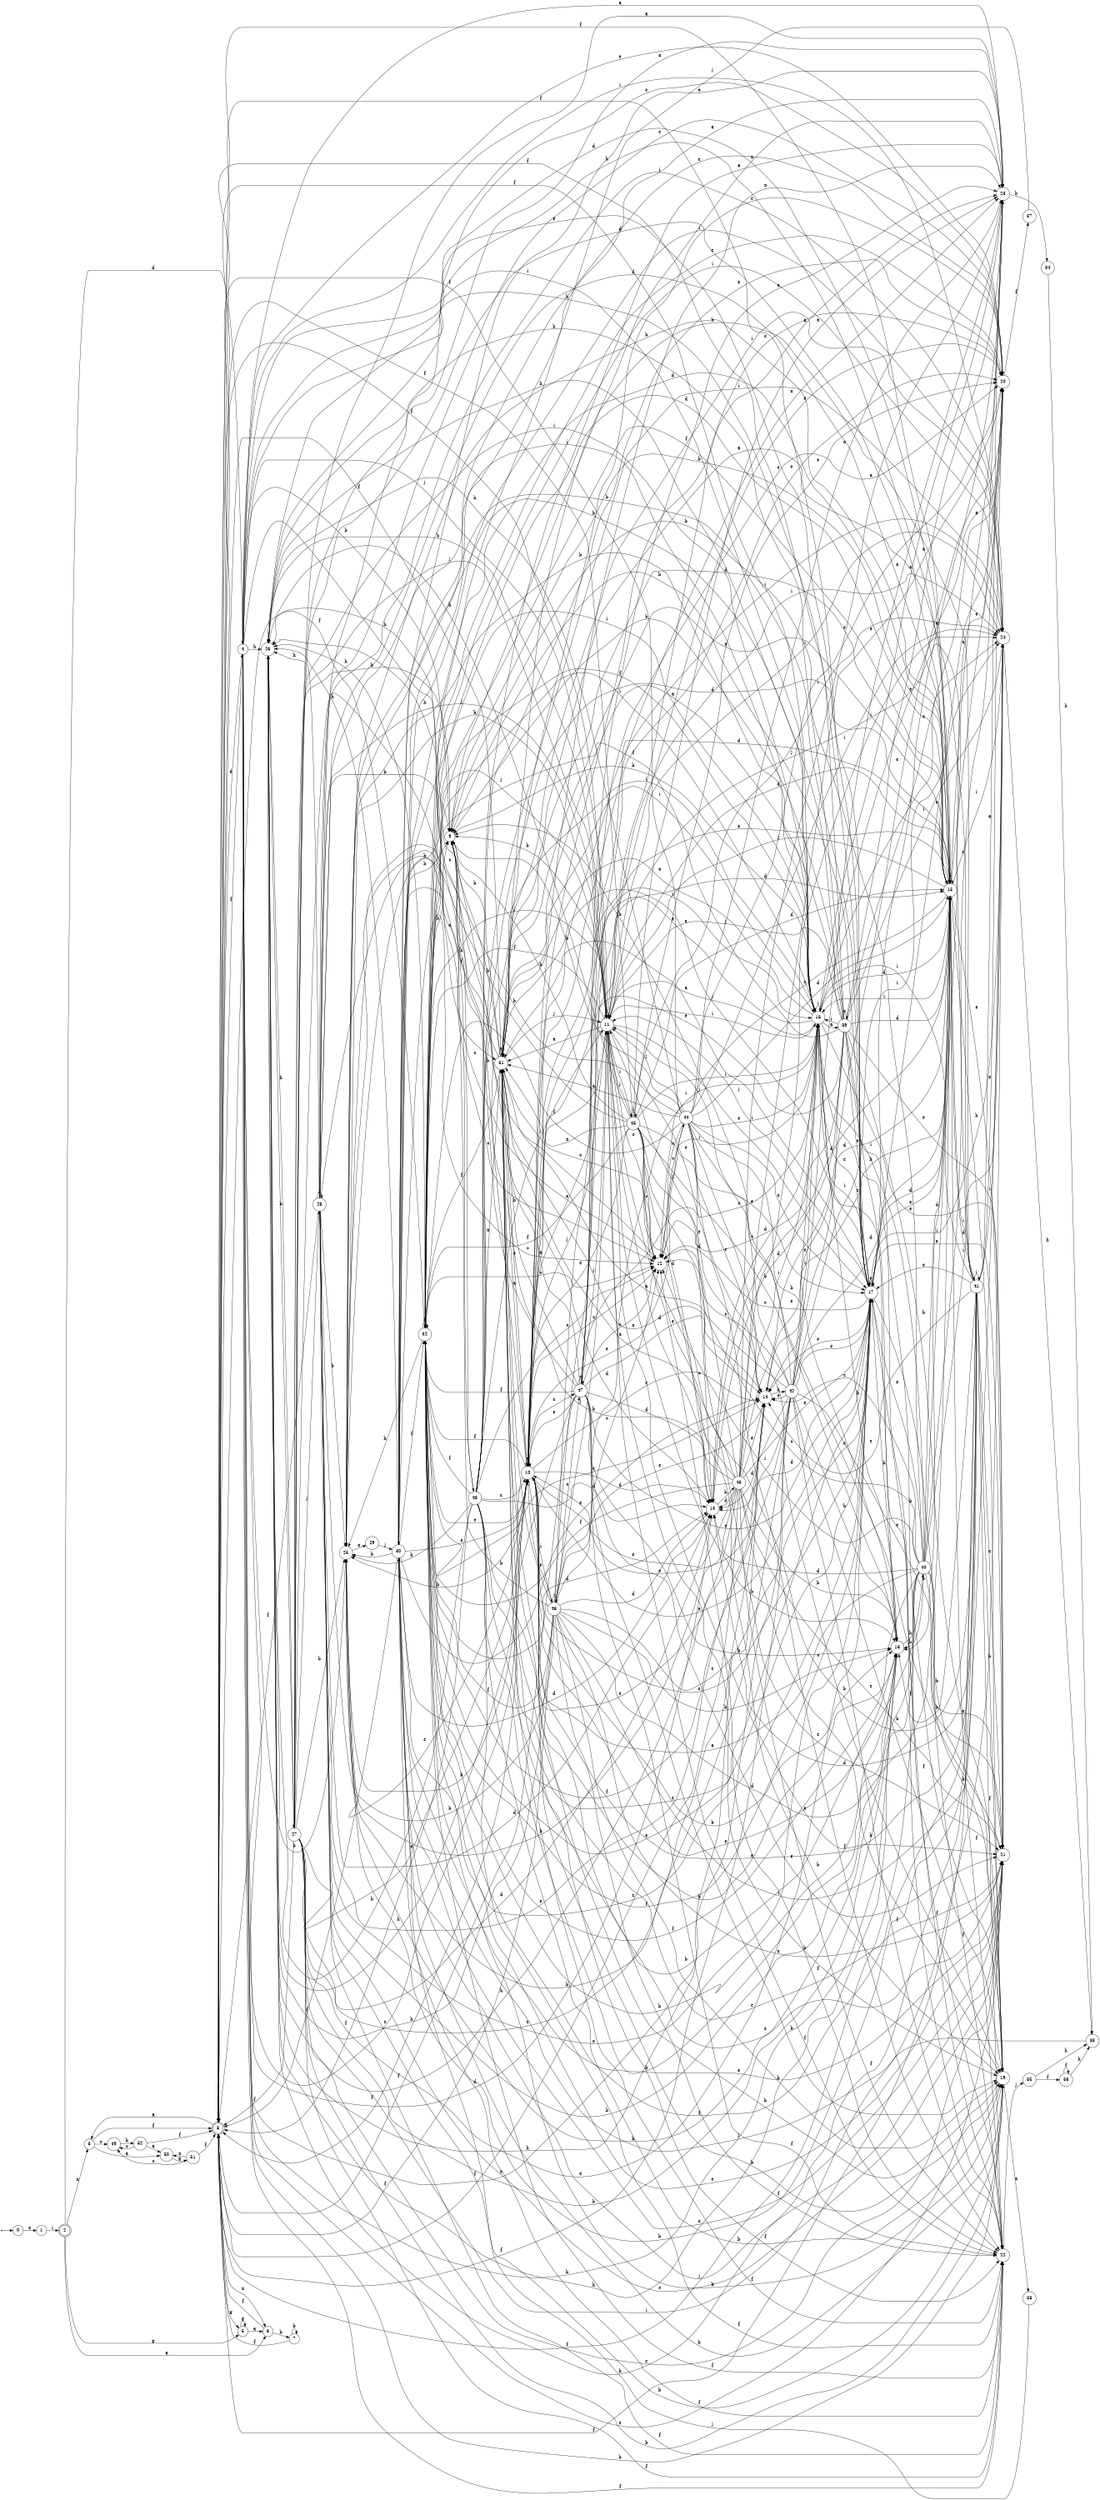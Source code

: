digraph finite_state_machine {
rankdir=LR;
size="20,20";
node [shape = point]; "dummy0"
node [shape = circle]; "0";
"dummy0" -> "0";
node [shape = circle]; "1";
node [shape = doublecircle]; "2";node [shape = circle]; "3";
node [shape = circle]; "4";
node [shape = circle]; "5";
node [shape = circle]; "6";
node [shape = circle]; "7";
node [shape = doublecircle]; "8";node [shape = circle]; "9";
node [shape = circle]; "10";
node [shape = circle]; "11";
node [shape = circle]; "12";
node [shape = circle]; "13";
node [shape = circle]; "14";
node [shape = circle]; "15";
node [shape = circle]; "16";
node [shape = circle]; "17";
node [shape = circle]; "18";
node [shape = circle]; "19";
node [shape = circle]; "20";
node [shape = circle]; "21";
node [shape = circle]; "22";
node [shape = circle]; "23";
node [shape = circle]; "24";
node [shape = circle]; "25";
node [shape = circle]; "26";
node [shape = circle]; "27";
node [shape = circle]; "28";
node [shape = circle]; "29";
node [shape = circle]; "30";
node [shape = circle]; "31";
node [shape = circle]; "32";
node [shape = circle]; "33";
node [shape = circle]; "34";
node [shape = circle]; "35";
node [shape = circle]; "36";
node [shape = circle]; "37";
node [shape = circle]; "38";
node [shape = circle]; "39";
node [shape = circle]; "40";
node [shape = circle]; "41";
node [shape = circle]; "42";
node [shape = circle]; "43";
node [shape = circle]; "44";
node [shape = circle]; "45";
node [shape = circle]; "46";
node [shape = circle]; "47";
node [shape = circle]; "48";
node [shape = circle]; "49";
node [shape = circle]; "50";
node [shape = circle]; "51";
node [shape = circle]; "52";
"0" -> "1" [label = "e"];
 "1" -> "2" [label = "i"];
 "2" -> "3" [label = "a"];
 "2" -> "6" [label = "a"];
 "2" -> "4" [label = "d"];
 "2" -> "5" [label = "g"];
 "6" -> "7" [label = "b"];
 "6" -> "8" [label = "f"];
 "8" -> "3" [label = "a"];
 "8" -> "6" [label = "a"];
 "8" -> "4" [label = "d"];
 "8" -> "5" [label = "g"];
 "7" -> "7" [label = "b"];
 "7" -> "8" [label = "f"];
 "5" -> "5" [label = "g"];
 "5" -> "6" [label = "a"];
 "4" -> "16" [label = "b"];
 "4" -> "9" [label = "b"];
 "4" -> "19" [label = "b"];
 "4" -> "25" [label = "b"];
 "4" -> "17" [label = "e"];
 "4" -> "20" [label = "e"];
 "4" -> "21" [label = "e"];
 "4" -> "10" [label = "e"];
 "4" -> "14" [label = "e"];
 "4" -> "11" [label = "j"];
 "4" -> "12" [label = "c"];
 "4" -> "13" [label = "d"];
 "4" -> "15" [label = "d"];
 "4" -> "24" [label = "i"];
 "4" -> "18" [label = "i"];
 "4" -> "8" [label = "f"];
 "4" -> "22" [label = "f"];
 "4" -> "23" [label = "a"];
 "4" -> "26" [label = "h"];
 "26" -> "27" [label = "b"];
 "27" -> "26" [label = "h"];
 "27" -> "11" [label = "j"];
 "27" -> "28" [label = "j"];
 "27" -> "16" [label = "b"];
 "27" -> "9" [label = "b"];
 "27" -> "19" [label = "b"];
 "27" -> "25" [label = "b"];
 "27" -> "17" [label = "e"];
 "27" -> "20" [label = "e"];
 "27" -> "21" [label = "e"];
 "27" -> "10" [label = "e"];
 "27" -> "14" [label = "e"];
 "27" -> "12" [label = "c"];
 "27" -> "13" [label = "d"];
 "27" -> "15" [label = "d"];
 "27" -> "24" [label = "i"];
 "27" -> "18" [label = "i"];
 "27" -> "8" [label = "f"];
 "27" -> "22" [label = "f"];
 "27" -> "23" [label = "a"];
 "28" -> "11" [label = "j"];
 "28" -> "28" [label = "j"];
 "28" -> "26" [label = "h"];
 "28" -> "16" [label = "b"];
 "28" -> "9" [label = "b"];
 "28" -> "19" [label = "b"];
 "28" -> "25" [label = "b"];
 "28" -> "17" [label = "e"];
 "28" -> "20" [label = "e"];
 "28" -> "21" [label = "e"];
 "28" -> "10" [label = "e"];
 "28" -> "14" [label = "e"];
 "28" -> "12" [label = "c"];
 "28" -> "13" [label = "d"];
 "28" -> "15" [label = "d"];
 "28" -> "24" [label = "i"];
 "28" -> "18" [label = "i"];
 "28" -> "8" [label = "f"];
 "28" -> "22" [label = "f"];
 "28" -> "23" [label = "a"];
 "25" -> "29" [label = "a"];
 "29" -> "30" [label = "j"];
 "30" -> "16" [label = "b"];
 "30" -> "25" [label = "b"];
 "30" -> "19" [label = "b"];
 "30" -> "9" [label = "b"];
 "30" -> "17" [label = "e"];
 "30" -> "20" [label = "e"];
 "30" -> "21" [label = "e"];
 "30" -> "10" [label = "e"];
 "30" -> "14" [label = "e"];
 "30" -> "32" [label = "f"];
 "30" -> "8" [label = "f"];
 "30" -> "22" [label = "f"];
 "30" -> "31" [label = "a"];
 "30" -> "23" [label = "a"];
 "30" -> "24" [label = "i"];
 "30" -> "18" [label = "i"];
 "30" -> "11" [label = "j"];
 "30" -> "12" [label = "c"];
 "30" -> "13" [label = "d"];
 "30" -> "15" [label = "d"];
 "30" -> "26" [label = "h"];
 "32" -> "32" [label = "f"];
 "32" -> "8" [label = "f"];
 "32" -> "22" [label = "f"];
 "32" -> "16" [label = "b"];
 "32" -> "9" [label = "b"];
 "32" -> "19" [label = "b"];
 "32" -> "25" [label = "b"];
 "32" -> "17" [label = "e"];
 "32" -> "20" [label = "e"];
 "32" -> "21" [label = "e"];
 "32" -> "10" [label = "e"];
 "32" -> "14" [label = "e"];
 "32" -> "11" [label = "j"];
 "32" -> "12" [label = "c"];
 "32" -> "13" [label = "d"];
 "32" -> "15" [label = "d"];
 "32" -> "24" [label = "i"];
 "32" -> "18" [label = "i"];
 "32" -> "23" [label = "a"];
 "32" -> "26" [label = "h"];
 "31" -> "23" [label = "a"];
 "31" -> "31" [label = "a"];
 "31" -> "16" [label = "b"];
 "31" -> "9" [label = "b"];
 "31" -> "19" [label = "b"];
 "31" -> "25" [label = "b"];
 "31" -> "17" [label = "e"];
 "31" -> "20" [label = "e"];
 "31" -> "21" [label = "e"];
 "31" -> "10" [label = "e"];
 "31" -> "14" [label = "e"];
 "31" -> "11" [label = "j"];
 "31" -> "12" [label = "c"];
 "31" -> "13" [label = "d"];
 "31" -> "15" [label = "d"];
 "31" -> "24" [label = "i"];
 "31" -> "18" [label = "i"];
 "31" -> "32" [label = "f"];
 "31" -> "8" [label = "f"];
 "31" -> "22" [label = "f"];
 "31" -> "26" [label = "h"];
 "24" -> "33" [label = "h"];
 "33" -> "30" [label = "j"];
 "23" -> "34" [label = "h"];
 "34" -> "33" [label = "h"];
 "22" -> "35" [label = "j"];
 "35" -> "36" [label = "f"];
 "35" -> "33" [label = "h"];
 "36" -> "36" [label = "f"];
 "36" -> "33" [label = "h"];
 "21" -> "30" [label = "j"];
 "20" -> "37" [label = "f"];
 "37" -> "30" [label = "j"];
 "19" -> "38" [label = "a"];
 "38" -> "30" [label = "j"];
 "18" -> "24" [label = "i"];
 "18" -> "18" [label = "i"];
 "18" -> "23" [label = "a"];
 "18" -> "31" [label = "a"];
 "18" -> "39" [label = "a"];
 "18" -> "16" [label = "b"];
 "18" -> "9" [label = "b"];
 "18" -> "19" [label = "b"];
 "18" -> "25" [label = "b"];
 "18" -> "17" [label = "e"];
 "18" -> "20" [label = "e"];
 "18" -> "21" [label = "e"];
 "18" -> "10" [label = "e"];
 "18" -> "14" [label = "e"];
 "18" -> "11" [label = "j"];
 "18" -> "12" [label = "c"];
 "18" -> "13" [label = "d"];
 "18" -> "15" [label = "d"];
 "18" -> "32" [label = "f"];
 "18" -> "8" [label = "f"];
 "18" -> "22" [label = "f"];
 "18" -> "26" [label = "h"];
 "39" -> "23" [label = "a"];
 "39" -> "31" [label = "a"];
 "39" -> "39" [label = "a"];
 "39" -> "24" [label = "i"];
 "39" -> "18" [label = "i"];
 "39" -> "16" [label = "b"];
 "39" -> "9" [label = "b"];
 "39" -> "19" [label = "b"];
 "39" -> "25" [label = "b"];
 "39" -> "17" [label = "e"];
 "39" -> "20" [label = "e"];
 "39" -> "21" [label = "e"];
 "39" -> "10" [label = "e"];
 "39" -> "14" [label = "e"];
 "39" -> "11" [label = "j"];
 "39" -> "12" [label = "c"];
 "39" -> "13" [label = "d"];
 "39" -> "15" [label = "d"];
 "39" -> "32" [label = "f"];
 "39" -> "8" [label = "f"];
 "39" -> "22" [label = "f"];
 "39" -> "26" [label = "h"];
 "17" -> "17" [label = "e"];
 "17" -> "20" [label = "e"];
 "17" -> "21" [label = "e"];
 "17" -> "10" [label = "e"];
 "17" -> "14" [label = "e"];
 "17" -> "16" [label = "b"];
 "17" -> "9" [label = "b"];
 "17" -> "19" [label = "b"];
 "17" -> "25" [label = "b"];
 "17" -> "11" [label = "j"];
 "17" -> "12" [label = "c"];
 "17" -> "13" [label = "d"];
 "17" -> "15" [label = "d"];
 "17" -> "24" [label = "i"];
 "17" -> "18" [label = "i"];
 "17" -> "32" [label = "f"];
 "17" -> "8" [label = "f"];
 "17" -> "22" [label = "f"];
 "17" -> "31" [label = "a"];
 "17" -> "23" [label = "a"];
 "17" -> "26" [label = "h"];
 "16" -> "40" [label = "h"];
 "40" -> "16" [label = "b"];
 "40" -> "9" [label = "b"];
 "40" -> "19" [label = "b"];
 "40" -> "25" [label = "b"];
 "40" -> "17" [label = "e"];
 "40" -> "20" [label = "e"];
 "40" -> "21" [label = "e"];
 "40" -> "10" [label = "e"];
 "40" -> "14" [label = "e"];
 "40" -> "11" [label = "j"];
 "40" -> "12" [label = "c"];
 "40" -> "13" [label = "d"];
 "40" -> "15" [label = "d"];
 "40" -> "24" [label = "i"];
 "40" -> "18" [label = "i"];
 "40" -> "32" [label = "f"];
 "40" -> "8" [label = "f"];
 "40" -> "22" [label = "f"];
 "40" -> "31" [label = "a"];
 "40" -> "23" [label = "a"];
 "40" -> "26" [label = "h"];
 "15" -> "13" [label = "d"];
 "15" -> "15" [label = "d"];
 "15" -> "24" [label = "i"];
 "15" -> "41" [label = "i"];
 "15" -> "18" [label = "i"];
 "15" -> "16" [label = "b"];
 "15" -> "9" [label = "b"];
 "15" -> "19" [label = "b"];
 "15" -> "25" [label = "b"];
 "15" -> "17" [label = "e"];
 "15" -> "20" [label = "e"];
 "15" -> "21" [label = "e"];
 "15" -> "10" [label = "e"];
 "15" -> "14" [label = "e"];
 "15" -> "11" [label = "j"];
 "15" -> "12" [label = "c"];
 "15" -> "32" [label = "f"];
 "15" -> "8" [label = "f"];
 "15" -> "22" [label = "f"];
 "15" -> "31" [label = "a"];
 "15" -> "23" [label = "a"];
 "15" -> "26" [label = "h"];
 "41" -> "24" [label = "i"];
 "41" -> "41" [label = "i"];
 "41" -> "18" [label = "i"];
 "41" -> "13" [label = "d"];
 "41" -> "15" [label = "d"];
 "41" -> "16" [label = "b"];
 "41" -> "9" [label = "b"];
 "41" -> "19" [label = "b"];
 "41" -> "25" [label = "b"];
 "41" -> "17" [label = "e"];
 "41" -> "20" [label = "e"];
 "41" -> "21" [label = "e"];
 "41" -> "10" [label = "e"];
 "41" -> "14" [label = "e"];
 "41" -> "11" [label = "j"];
 "41" -> "12" [label = "c"];
 "41" -> "32" [label = "f"];
 "41" -> "8" [label = "f"];
 "41" -> "22" [label = "f"];
 "41" -> "31" [label = "a"];
 "41" -> "23" [label = "a"];
 "41" -> "26" [label = "h"];
 "14" -> "42" [label = "h"];
 "42" -> "17" [label = "e"];
 "42" -> "20" [label = "e"];
 "42" -> "21" [label = "e"];
 "42" -> "10" [label = "e"];
 "42" -> "14" [label = "e"];
 "42" -> "16" [label = "b"];
 "42" -> "9" [label = "b"];
 "42" -> "19" [label = "b"];
 "42" -> "25" [label = "b"];
 "42" -> "11" [label = "j"];
 "42" -> "12" [label = "c"];
 "42" -> "13" [label = "d"];
 "42" -> "15" [label = "d"];
 "42" -> "24" [label = "i"];
 "42" -> "18" [label = "i"];
 "42" -> "32" [label = "f"];
 "42" -> "8" [label = "f"];
 "42" -> "22" [label = "f"];
 "42" -> "31" [label = "a"];
 "42" -> "23" [label = "a"];
 "42" -> "26" [label = "h"];
 "13" -> "43" [label = "b"];
 "43" -> "13" [label = "d"];
 "43" -> "15" [label = "d"];
 "43" -> "16" [label = "b"];
 "43" -> "9" [label = "b"];
 "43" -> "19" [label = "b"];
 "43" -> "25" [label = "b"];
 "43" -> "17" [label = "e"];
 "43" -> "20" [label = "e"];
 "43" -> "21" [label = "e"];
 "43" -> "10" [label = "e"];
 "43" -> "14" [label = "e"];
 "43" -> "11" [label = "j"];
 "43" -> "12" [label = "c"];
 "43" -> "24" [label = "i"];
 "43" -> "18" [label = "i"];
 "43" -> "32" [label = "f"];
 "43" -> "8" [label = "f"];
 "43" -> "22" [label = "f"];
 "43" -> "31" [label = "a"];
 "43" -> "23" [label = "a"];
 "43" -> "26" [label = "h"];
 "12" -> "44" [label = "c"];
 "44" -> "12" [label = "c"];
 "44" -> "16" [label = "b"];
 "44" -> "9" [label = "b"];
 "44" -> "19" [label = "b"];
 "44" -> "25" [label = "b"];
 "44" -> "17" [label = "e"];
 "44" -> "20" [label = "e"];
 "44" -> "21" [label = "e"];
 "44" -> "10" [label = "e"];
 "44" -> "14" [label = "e"];
 "44" -> "11" [label = "j"];
 "44" -> "13" [label = "d"];
 "44" -> "15" [label = "d"];
 "44" -> "24" [label = "i"];
 "44" -> "18" [label = "i"];
 "44" -> "32" [label = "f"];
 "44" -> "8" [label = "f"];
 "44" -> "22" [label = "f"];
 "44" -> "31" [label = "a"];
 "44" -> "23" [label = "a"];
 "44" -> "26" [label = "h"];
 "11" -> "11" [label = "j"];
 "11" -> "24" [label = "i"];
 "11" -> "18" [label = "i"];
 "11" -> "45" [label = "i"];
 "11" -> "16" [label = "b"];
 "11" -> "9" [label = "b"];
 "11" -> "19" [label = "b"];
 "11" -> "25" [label = "b"];
 "11" -> "17" [label = "e"];
 "11" -> "20" [label = "e"];
 "11" -> "21" [label = "e"];
 "11" -> "10" [label = "e"];
 "11" -> "14" [label = "e"];
 "11" -> "12" [label = "c"];
 "11" -> "13" [label = "d"];
 "11" -> "15" [label = "d"];
 "11" -> "32" [label = "f"];
 "11" -> "8" [label = "f"];
 "11" -> "22" [label = "f"];
 "11" -> "31" [label = "a"];
 "11" -> "23" [label = "a"];
 "11" -> "26" [label = "h"];
 "45" -> "24" [label = "i"];
 "45" -> "18" [label = "i"];
 "45" -> "45" [label = "i"];
 "45" -> "11" [label = "j"];
 "45" -> "16" [label = "b"];
 "45" -> "9" [label = "b"];
 "45" -> "19" [label = "b"];
 "45" -> "25" [label = "b"];
 "45" -> "17" [label = "e"];
 "45" -> "20" [label = "e"];
 "45" -> "21" [label = "e"];
 "45" -> "10" [label = "e"];
 "45" -> "14" [label = "e"];
 "45" -> "12" [label = "c"];
 "45" -> "13" [label = "d"];
 "45" -> "15" [label = "d"];
 "45" -> "32" [label = "f"];
 "45" -> "8" [label = "f"];
 "45" -> "22" [label = "f"];
 "45" -> "31" [label = "a"];
 "45" -> "23" [label = "a"];
 "45" -> "26" [label = "h"];
 "10" -> "17" [label = "e"];
 "10" -> "20" [label = "e"];
 "10" -> "21" [label = "e"];
 "10" -> "10" [label = "e"];
 "10" -> "14" [label = "e"];
 "10" -> "24" [label = "i"];
 "10" -> "18" [label = "i"];
 "10" -> "46" [label = "i"];
 "10" -> "12" [label = "c"];
 "10" -> "47" [label = "c"];
 "10" -> "16" [label = "b"];
 "10" -> "9" [label = "b"];
 "10" -> "19" [label = "b"];
 "10" -> "25" [label = "b"];
 "10" -> "11" [label = "j"];
 "10" -> "13" [label = "d"];
 "10" -> "15" [label = "d"];
 "10" -> "32" [label = "f"];
 "10" -> "8" [label = "f"];
 "10" -> "22" [label = "f"];
 "10" -> "31" [label = "a"];
 "10" -> "23" [label = "a"];
 "10" -> "26" [label = "h"];
 "47" -> "12" [label = "c"];
 "47" -> "47" [label = "c"];
 "47" -> "17" [label = "e"];
 "47" -> "20" [label = "e"];
 "47" -> "21" [label = "e"];
 "47" -> "10" [label = "e"];
 "47" -> "14" [label = "e"];
 "47" -> "16" [label = "b"];
 "47" -> "9" [label = "b"];
 "47" -> "19" [label = "b"];
 "47" -> "25" [label = "b"];
 "47" -> "11" [label = "j"];
 "47" -> "13" [label = "d"];
 "47" -> "15" [label = "d"];
 "47" -> "24" [label = "i"];
 "47" -> "18" [label = "i"];
 "47" -> "32" [label = "f"];
 "47" -> "8" [label = "f"];
 "47" -> "22" [label = "f"];
 "47" -> "31" [label = "a"];
 "47" -> "23" [label = "a"];
 "47" -> "26" [label = "h"];
 "46" -> "24" [label = "i"];
 "46" -> "18" [label = "i"];
 "46" -> "46" [label = "i"];
 "46" -> "17" [label = "e"];
 "46" -> "20" [label = "e"];
 "46" -> "21" [label = "e"];
 "46" -> "10" [label = "e"];
 "46" -> "14" [label = "e"];
 "46" -> "12" [label = "c"];
 "46" -> "47" [label = "c"];
 "46" -> "16" [label = "b"];
 "46" -> "9" [label = "b"];
 "46" -> "19" [label = "b"];
 "46" -> "25" [label = "b"];
 "46" -> "11" [label = "j"];
 "46" -> "13" [label = "d"];
 "46" -> "15" [label = "d"];
 "46" -> "32" [label = "f"];
 "46" -> "8" [label = "f"];
 "46" -> "22" [label = "f"];
 "46" -> "31" [label = "a"];
 "46" -> "23" [label = "a"];
 "46" -> "26" [label = "h"];
 "9" -> "48" [label = "f"];
 "48" -> "16" [label = "b"];
 "48" -> "9" [label = "b"];
 "48" -> "19" [label = "b"];
 "48" -> "25" [label = "b"];
 "48" -> "17" [label = "e"];
 "48" -> "20" [label = "e"];
 "48" -> "21" [label = "e"];
 "48" -> "10" [label = "e"];
 "48" -> "14" [label = "e"];
 "48" -> "11" [label = "j"];
 "48" -> "12" [label = "c"];
 "48" -> "13" [label = "d"];
 "48" -> "15" [label = "d"];
 "48" -> "24" [label = "i"];
 "48" -> "18" [label = "i"];
 "48" -> "32" [label = "f"];
 "48" -> "8" [label = "f"];
 "48" -> "22" [label = "f"];
 "48" -> "31" [label = "a"];
 "48" -> "23" [label = "a"];
 "48" -> "26" [label = "h"];
 "3" -> "49" [label = "c"];
 "3" -> "50" [label = "a"];
 "3" -> "8" [label = "f"];
 "50" -> "51" [label = "g"];
 "51" -> "50" [label = "a"];
 "51" -> "49" [label = "c"];
 "51" -> "8" [label = "f"];
 "49" -> "52" [label = "b"];
 "52" -> "49" [label = "c"];
 "52" -> "50" [label = "a"];
 "52" -> "8" [label = "f"];
 }
